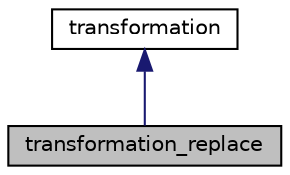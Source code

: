 digraph "transformation_replace"
{
 // LATEX_PDF_SIZE
  edge [fontname="Helvetica",fontsize="10",labelfontname="Helvetica",labelfontsize="10"];
  node [fontname="Helvetica",fontsize="10",shape=record];
  Node1 [label="transformation_replace",height=0.2,width=0.4,color="black", fillcolor="grey75", style="filled", fontcolor="black",tooltip="A class that implements byte replacement transformation."];
  Node2 -> Node1 [dir="back",color="midnightblue",fontsize="10",style="solid",fontname="Helvetica"];
  Node2 [label="transformation",height=0.2,width=0.4,color="black", fillcolor="white", style="filled",URL="$structtransformation.html",tooltip="Base abstract class for data transformation classes."];
}
